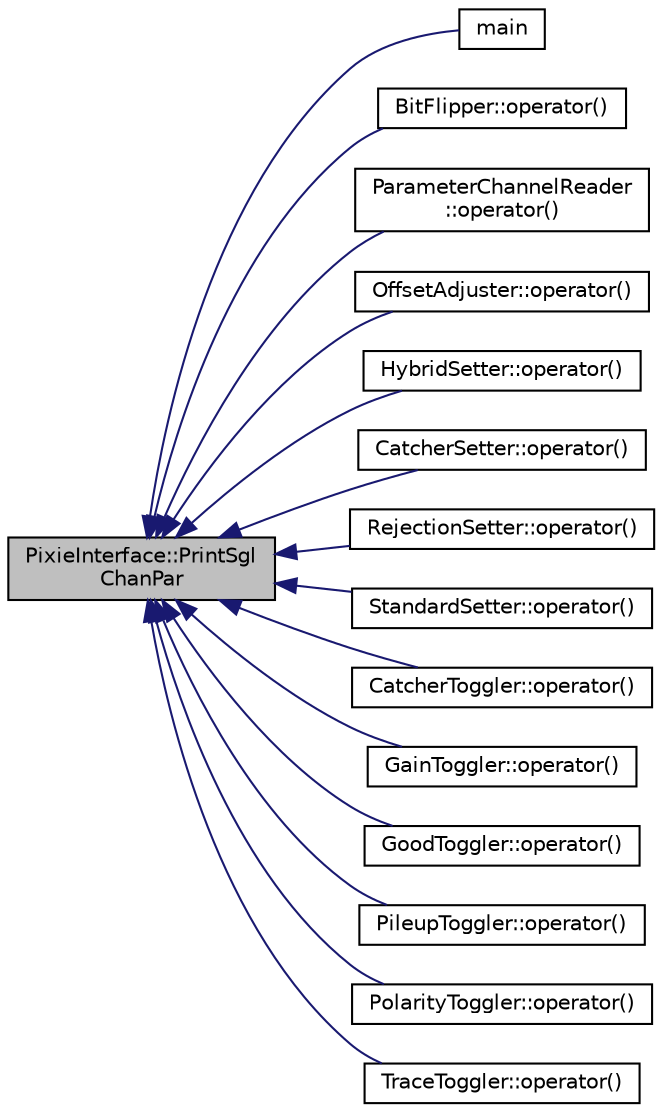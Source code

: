 digraph "PixieInterface::PrintSglChanPar"
{
  edge [fontname="Helvetica",fontsize="10",labelfontname="Helvetica",labelfontsize="10"];
  node [fontname="Helvetica",fontsize="10",shape=record];
  rankdir="LR";
  Node1 [label="PixieInterface::PrintSgl\lChanPar",height=0.2,width=0.4,color="black", fillcolor="grey75", style="filled", fontcolor="black"];
  Node1 -> Node2 [dir="back",color="midnightblue",fontsize="10",style="solid",fontname="Helvetica"];
  Node2 [label="main",height=0.2,width=0.4,color="black", fillcolor="white", style="filled",URL="$db/d9f/param_scan_8cpp.html#a0ddf1224851353fc92bfbff6f499fa97",tooltip="A program. "];
  Node1 -> Node3 [dir="back",color="midnightblue",fontsize="10",style="solid",fontname="Helvetica"];
  Node3 [label="BitFlipper::operator()",height=0.2,width=0.4,color="black", fillcolor="white", style="filled",URL="$d0/d6f/class_bit_flipper.html#ab50f1ee20e65a21b00b7cf905e16b294"];
  Node1 -> Node4 [dir="back",color="midnightblue",fontsize="10",style="solid",fontname="Helvetica"];
  Node4 [label="ParameterChannelReader\l::operator()",height=0.2,width=0.4,color="black", fillcolor="white", style="filled",URL="$d9/dfc/class_parameter_channel_reader.html#a1e0d0b7665a5dfd154d3f25e55e69d3b"];
  Node1 -> Node5 [dir="back",color="midnightblue",fontsize="10",style="solid",fontname="Helvetica"];
  Node5 [label="OffsetAdjuster::operator()",height=0.2,width=0.4,color="black", fillcolor="white", style="filled",URL="$dc/d5b/class_offset_adjuster.html#ae50267b0040dcaee357035469c93d13e"];
  Node1 -> Node6 [dir="back",color="midnightblue",fontsize="10",style="solid",fontname="Helvetica"];
  Node6 [label="HybridSetter::operator()",height=0.2,width=0.4,color="black", fillcolor="white", style="filled",URL="$d3/d42/class_hybrid_setter.html#a07b28f916c96faede61aff1bddd033d7"];
  Node1 -> Node7 [dir="back",color="midnightblue",fontsize="10",style="solid",fontname="Helvetica"];
  Node7 [label="CatcherSetter::operator()",height=0.2,width=0.4,color="black", fillcolor="white", style="filled",URL="$de/d44/class_catcher_setter.html#a820ee6f97299901120144b76280733e2"];
  Node1 -> Node8 [dir="back",color="midnightblue",fontsize="10",style="solid",fontname="Helvetica"];
  Node8 [label="RejectionSetter::operator()",height=0.2,width=0.4,color="black", fillcolor="white", style="filled",URL="$d6/dea/class_rejection_setter.html#a9eae57ed216131a3019cf8ba2b58f78f"];
  Node1 -> Node9 [dir="back",color="midnightblue",fontsize="10",style="solid",fontname="Helvetica"];
  Node9 [label="StandardSetter::operator()",height=0.2,width=0.4,color="black", fillcolor="white", style="filled",URL="$d5/dd7/class_standard_setter.html#ab88aeb735edac44d25880f7129a3cf98"];
  Node1 -> Node10 [dir="back",color="midnightblue",fontsize="10",style="solid",fontname="Helvetica"];
  Node10 [label="CatcherToggler::operator()",height=0.2,width=0.4,color="black", fillcolor="white", style="filled",URL="$d2/dbc/class_catcher_toggler.html#a7743016f7de84bd601de5867cbb87766"];
  Node1 -> Node11 [dir="back",color="midnightblue",fontsize="10",style="solid",fontname="Helvetica"];
  Node11 [label="GainToggler::operator()",height=0.2,width=0.4,color="black", fillcolor="white", style="filled",URL="$d2/dc4/class_gain_toggler.html#a76d007d56b6b5c7aff8198b75247d7b4"];
  Node1 -> Node12 [dir="back",color="midnightblue",fontsize="10",style="solid",fontname="Helvetica"];
  Node12 [label="GoodToggler::operator()",height=0.2,width=0.4,color="black", fillcolor="white", style="filled",URL="$d2/dee/class_good_toggler.html#a9d0e33e2af3d0430c65f155e5c9004a5"];
  Node1 -> Node13 [dir="back",color="midnightblue",fontsize="10",style="solid",fontname="Helvetica"];
  Node13 [label="PileupToggler::operator()",height=0.2,width=0.4,color="black", fillcolor="white", style="filled",URL="$d2/d12/class_pileup_toggler.html#a4a474b11899af53a645f8eb4a6ebb157"];
  Node1 -> Node14 [dir="back",color="midnightblue",fontsize="10",style="solid",fontname="Helvetica"];
  Node14 [label="PolarityToggler::operator()",height=0.2,width=0.4,color="black", fillcolor="white", style="filled",URL="$d3/dc6/class_polarity_toggler.html#a6705a25308576912ce1c8d5b0fa73d58"];
  Node1 -> Node15 [dir="back",color="midnightblue",fontsize="10",style="solid",fontname="Helvetica"];
  Node15 [label="TraceToggler::operator()",height=0.2,width=0.4,color="black", fillcolor="white", style="filled",URL="$d9/d11/class_trace_toggler.html#a92b3af3424ebf4f404beb862eeed53b3"];
}
